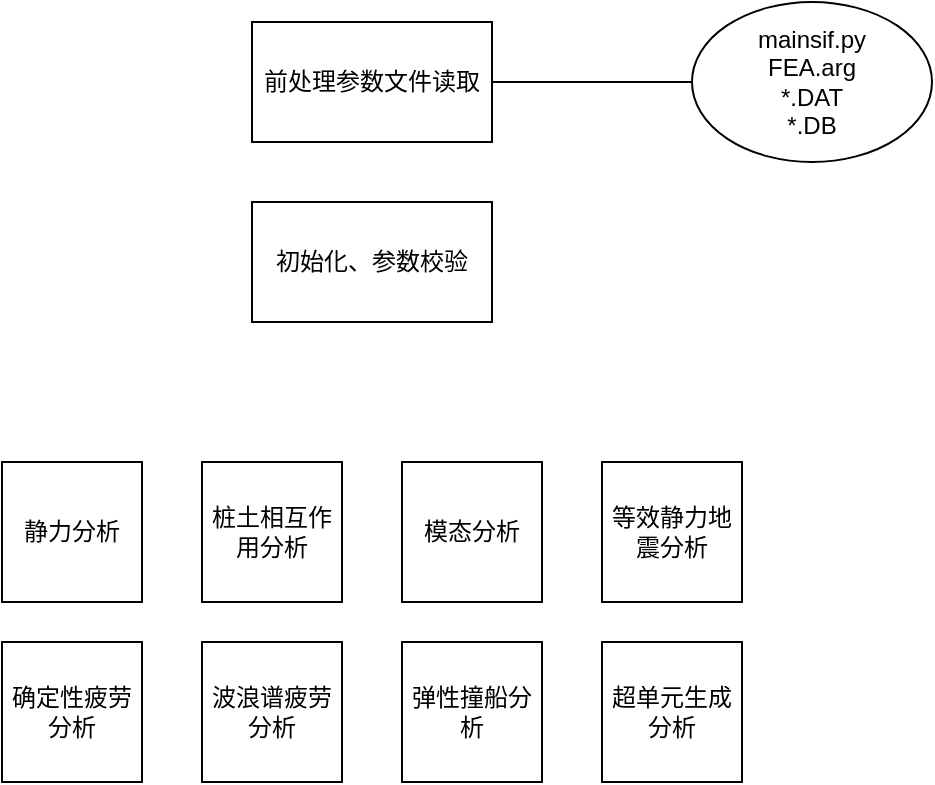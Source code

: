 <mxfile version="28.2.3">
  <diagram name="Page-1" id="9HMh4EO05H7oTtYkU9SI">
    <mxGraphModel dx="878" dy="568" grid="1" gridSize="10" guides="1" tooltips="1" connect="1" arrows="1" fold="1" page="1" pageScale="1" pageWidth="827" pageHeight="1169" math="0" shadow="0">
      <root>
        <mxCell id="0" />
        <mxCell id="1" parent="0" />
        <mxCell id="oBnjBesArjTpfoqyC0Vt-4" style="edgeStyle=orthogonalEdgeStyle;rounded=0;orthogonalLoop=1;jettySize=auto;html=1;entryX=0;entryY=0.5;entryDx=0;entryDy=0;shape=filledEdge;fillColor=default;strokeColor=default;endArrow=none;endFill=0;" edge="1" parent="1" source="oBnjBesArjTpfoqyC0Vt-1" target="oBnjBesArjTpfoqyC0Vt-3">
          <mxGeometry relative="1" as="geometry" />
        </mxCell>
        <mxCell id="oBnjBesArjTpfoqyC0Vt-1" value="前处理参数文件读取" style="rounded=0;whiteSpace=wrap;html=1;textShadow=0;" vertex="1" parent="1">
          <mxGeometry x="280" y="100" width="120" height="60" as="geometry" />
        </mxCell>
        <mxCell id="oBnjBesArjTpfoqyC0Vt-2" value="初始化、参数校验" style="rounded=0;whiteSpace=wrap;html=1;textShadow=0;" vertex="1" parent="1">
          <mxGeometry x="280" y="190" width="120" height="60" as="geometry" />
        </mxCell>
        <mxCell id="oBnjBesArjTpfoqyC0Vt-3" value="mainsif.py&lt;div&gt;FEA.arg&lt;/div&gt;&lt;div&gt;*.DAT&lt;/div&gt;&lt;div&gt;*.DB&lt;/div&gt;" style="ellipse;whiteSpace=wrap;html=1;" vertex="1" parent="1">
          <mxGeometry x="500" y="90" width="120" height="80" as="geometry" />
        </mxCell>
        <mxCell id="oBnjBesArjTpfoqyC0Vt-5" value="静力分析" style="whiteSpace=wrap;html=1;aspect=fixed;" vertex="1" parent="1">
          <mxGeometry x="155" y="320" width="70" height="70" as="geometry" />
        </mxCell>
        <mxCell id="oBnjBesArjTpfoqyC0Vt-6" value="桩土相互作用分析" style="whiteSpace=wrap;html=1;aspect=fixed;" vertex="1" parent="1">
          <mxGeometry x="255" y="320" width="70" height="70" as="geometry" />
        </mxCell>
        <mxCell id="oBnjBesArjTpfoqyC0Vt-7" value="模态分析" style="whiteSpace=wrap;html=1;aspect=fixed;" vertex="1" parent="1">
          <mxGeometry x="355" y="320" width="70" height="70" as="geometry" />
        </mxCell>
        <mxCell id="oBnjBesArjTpfoqyC0Vt-8" value="等效静力地震分析" style="whiteSpace=wrap;html=1;aspect=fixed;" vertex="1" parent="1">
          <mxGeometry x="455" y="320" width="70" height="70" as="geometry" />
        </mxCell>
        <mxCell id="oBnjBesArjTpfoqyC0Vt-9" value="超单元生成分析" style="whiteSpace=wrap;html=1;aspect=fixed;" vertex="1" parent="1">
          <mxGeometry x="455" y="410" width="70" height="70" as="geometry" />
        </mxCell>
        <mxCell id="oBnjBesArjTpfoqyC0Vt-10" value="确定性疲劳分析" style="whiteSpace=wrap;html=1;aspect=fixed;" vertex="1" parent="1">
          <mxGeometry x="155" y="410" width="70" height="70" as="geometry" />
        </mxCell>
        <mxCell id="oBnjBesArjTpfoqyC0Vt-11" value="波浪谱疲劳分析" style="whiteSpace=wrap;html=1;aspect=fixed;" vertex="1" parent="1">
          <mxGeometry x="255" y="410" width="70" height="70" as="geometry" />
        </mxCell>
        <mxCell id="oBnjBesArjTpfoqyC0Vt-12" value="弹性撞船分析" style="whiteSpace=wrap;html=1;aspect=fixed;" vertex="1" parent="1">
          <mxGeometry x="355" y="410" width="70" height="70" as="geometry" />
        </mxCell>
      </root>
    </mxGraphModel>
  </diagram>
</mxfile>
